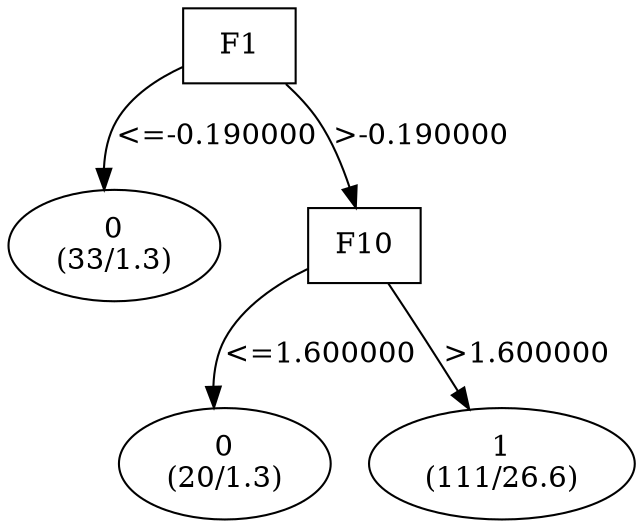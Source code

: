 digraph YaDT {
n0 [ shape=box, label="F1\n"]
n0 -> n1 [label="<=-0.190000"]
n1 [ shape=ellipse, label="0\n(33/1.3)"]
n0 -> n2 [label=">-0.190000"]
n2 [ shape=box, label="F10\n"]
n2 -> n3 [label="<=1.600000"]
n3 [ shape=ellipse, label="0\n(20/1.3)"]
n2 -> n4 [label=">1.600000"]
n4 [ shape=ellipse, label="1\n(111/26.6)"]
}
